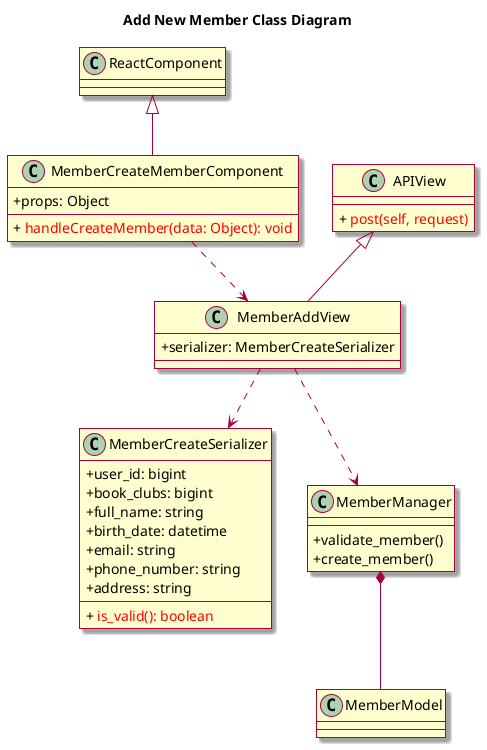 @startuml
skin rose
skinparam classAttributeIconSize 0

title Add New Member Class Diagram
class ReactComponent

class MemberCreateMemberComponent {
	+ props: Object
	+ {method} <color:red> handleCreateMember(data: Object): void
}

class MemberAddView {
	+ serializer: MemberCreateSerializer
}

class APIView {
	+ {method} <color:red> post(self, request)
}

class MemberCreateSerializer {
	  + user_id: bigint
    + book_clubs: bigint
    + full_name: string
    + birth_date: datetime 
    + email: string
    + phone_number: string
    + address: string
	+ {method} <color:red> is_valid(): boolean
}

class MemberManager {
  + validate_member()
  + create_member()
}

class MemberModel {
}

ReactComponent <|-- MemberCreateMemberComponent
APIView <|-- MemberAddView
MemberCreateMemberComponent ..> MemberAddView
MemberAddView ..> MemberCreateSerializer
MemberAddView ..> MemberManager
MemberManager *-- MemberModel

@enduml